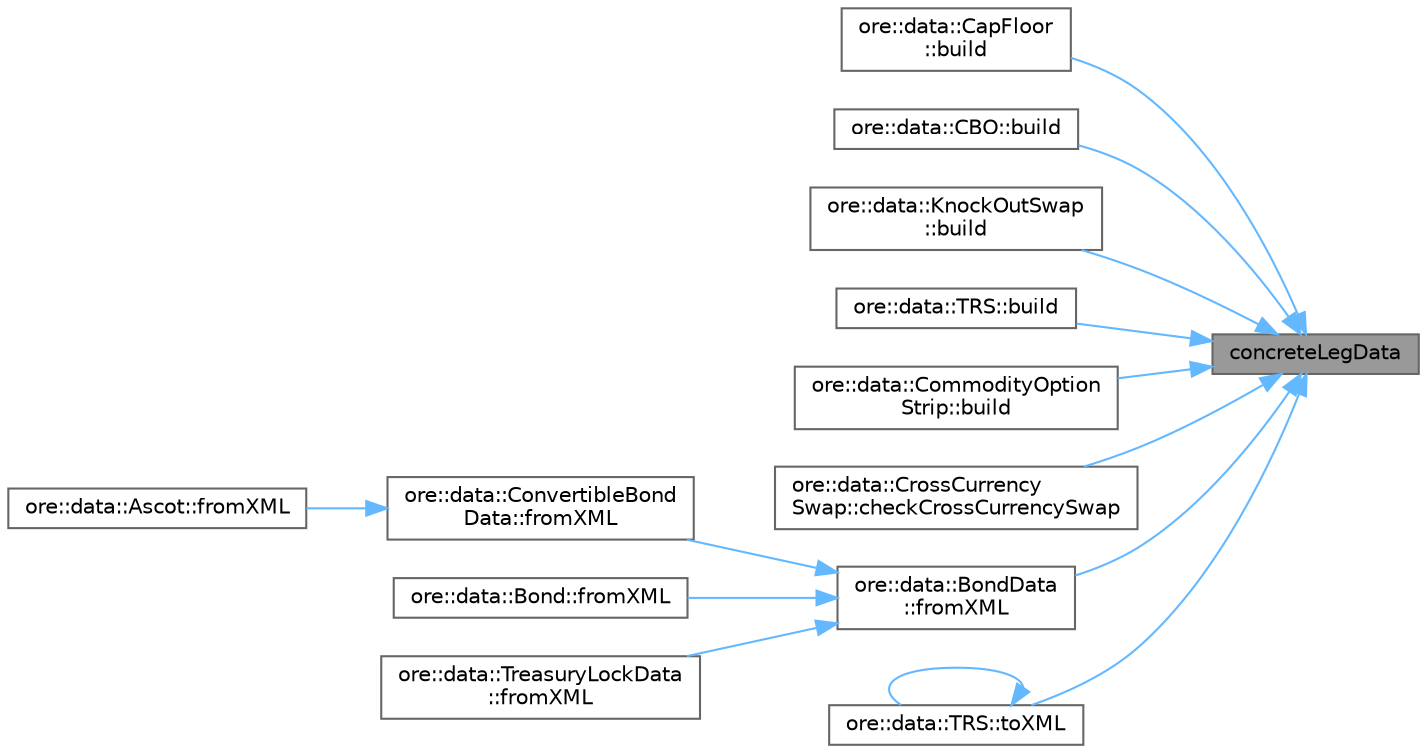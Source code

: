 digraph "concreteLegData"
{
 // INTERACTIVE_SVG=YES
 // LATEX_PDF_SIZE
  bgcolor="transparent";
  edge [fontname=Helvetica,fontsize=10,labelfontname=Helvetica,labelfontsize=10];
  node [fontname=Helvetica,fontsize=10,shape=box,height=0.2,width=0.4];
  rankdir="RL";
  Node1 [label="concreteLegData",height=0.2,width=0.4,color="gray40", fillcolor="grey60", style="filled", fontcolor="black",tooltip=" "];
  Node1 -> Node2 [dir="back",color="steelblue1",style="solid"];
  Node2 [label="ore::data::CapFloor\l::build",height=0.2,width=0.4,color="grey40", fillcolor="white", style="filled",URL="$classore_1_1data_1_1_cap_floor.html#af7b69d5b18d278257927e32b10a23ee6",tooltip=" "];
  Node1 -> Node3 [dir="back",color="steelblue1",style="solid"];
  Node3 [label="ore::data::CBO::build",height=0.2,width=0.4,color="grey40", fillcolor="white", style="filled",URL="$classore_1_1data_1_1_c_b_o.html#af7b69d5b18d278257927e32b10a23ee6",tooltip=" "];
  Node1 -> Node4 [dir="back",color="steelblue1",style="solid"];
  Node4 [label="ore::data::KnockOutSwap\l::build",height=0.2,width=0.4,color="grey40", fillcolor="white", style="filled",URL="$classore_1_1data_1_1_knock_out_swap.html#af7b69d5b18d278257927e32b10a23ee6",tooltip=" "];
  Node1 -> Node5 [dir="back",color="steelblue1",style="solid"];
  Node5 [label="ore::data::TRS::build",height=0.2,width=0.4,color="grey40", fillcolor="white", style="filled",URL="$classore_1_1data_1_1_t_r_s.html#af7b69d5b18d278257927e32b10a23ee6",tooltip=" "];
  Node1 -> Node6 [dir="back",color="steelblue1",style="solid"];
  Node6 [label="ore::data::CommodityOption\lStrip::build",height=0.2,width=0.4,color="grey40", fillcolor="white", style="filled",URL="$classore_1_1data_1_1_commodity_option_strip.html#a7158c90da58d23d6c8d55040bb585107",tooltip="Implement the build method."];
  Node1 -> Node7 [dir="back",color="steelblue1",style="solid"];
  Node7 [label="ore::data::CrossCurrency\lSwap::checkCrossCurrencySwap",height=0.2,width=0.4,color="grey40", fillcolor="white", style="filled",URL="$classore_1_1data_1_1_cross_currency_swap.html#aa5f4813629f104211f48d14b697a7b11",tooltip=" "];
  Node1 -> Node8 [dir="back",color="steelblue1",style="solid"];
  Node8 [label="ore::data::BondData\l::fromXML",height=0.2,width=0.4,color="grey40", fillcolor="white", style="filled",URL="$classore_1_1data_1_1_bond_data.html#a7741ae0fc924943de5bfe02928262eb7",tooltip="XMLSerializable interface."];
  Node8 -> Node9 [dir="back",color="steelblue1",style="solid"];
  Node9 [label="ore::data::ConvertibleBond\lData::fromXML",height=0.2,width=0.4,color="grey40", fillcolor="white", style="filled",URL="$classore_1_1data_1_1_convertible_bond_data.html#a510baf06568510646decfeaf1753e526",tooltip=" "];
  Node9 -> Node10 [dir="back",color="steelblue1",style="solid"];
  Node10 [label="ore::data::Ascot::fromXML",height=0.2,width=0.4,color="grey40", fillcolor="white", style="filled",URL="$classore_1_1data_1_1_ascot.html#a7741ae0fc924943de5bfe02928262eb7",tooltip=" "];
  Node8 -> Node11 [dir="back",color="steelblue1",style="solid"];
  Node11 [label="ore::data::Bond::fromXML",height=0.2,width=0.4,color="grey40", fillcolor="white", style="filled",URL="$classore_1_1data_1_1_bond.html#a7741ae0fc924943de5bfe02928262eb7",tooltip="XMLSerializable interface."];
  Node8 -> Node12 [dir="back",color="steelblue1",style="solid"];
  Node12 [label="ore::data::TreasuryLockData\l::fromXML",height=0.2,width=0.4,color="grey40", fillcolor="white", style="filled",URL="$classore_1_1data_1_1_treasury_lock_data.html#a7741ae0fc924943de5bfe02928262eb7",tooltip="XMLSerializable interface."];
  Node1 -> Node13 [dir="back",color="steelblue1",style="solid"];
  Node13 [label="ore::data::TRS::toXML",height=0.2,width=0.4,color="grey40", fillcolor="white", style="filled",URL="$classore_1_1data_1_1_t_r_s.html#a7efefb9270d6c4933e4c96de0771f17a",tooltip=" "];
  Node13 -> Node13 [dir="back",color="steelblue1",style="solid"];
}
